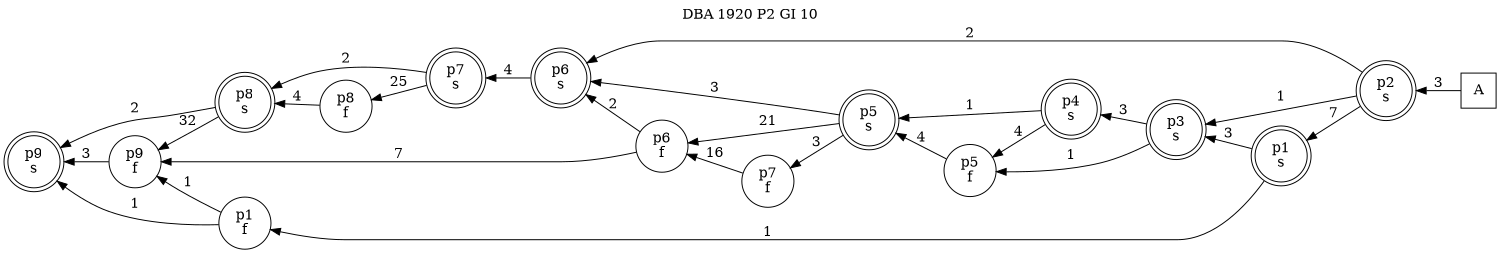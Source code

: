 digraph DBA_1920_P2_GI_10_GOOD {
labelloc="tl"
label= " DBA 1920 P2 GI 10 "
rankdir="RL";
graph [ size=" 10 , 10 !"]

"A" [shape="square" label="A"]
"p2_s" [shape="doublecircle" label="p2
s"]
"p1_s" [shape="doublecircle" label="p1
s"]
"p3_s" [shape="doublecircle" label="p3
s"]
"p4_s" [shape="doublecircle" label="p4
s"]
"p5_f" [shape="circle" label="p5
f"]
"p5_s" [shape="doublecircle" label="p5
s"]
"p7_f" [shape="circle" label="p7
f"]
"p6_f" [shape="circle" label="p6
f"]
"p6_s" [shape="doublecircle" label="p6
s"]
"p7_s" [shape="doublecircle" label="p7
s"]
"p8_f" [shape="circle" label="p8
f"]
"p8_s" [shape="doublecircle" label="p8
s"]
"p9_f" [shape="circle" label="p9
f"]
"p9_s" [shape="doublecircle" label="p9
s"]
"p1_f" [shape="circle" label="p1
f"]
"A" -> "p2_s" [ label=3]
"p2_s" -> "p1_s" [ label=7]
"p2_s" -> "p3_s" [ label=1]
"p2_s" -> "p6_s" [ label=2]
"p1_s" -> "p3_s" [ label=3]
"p1_s" -> "p1_f" [ label=1]
"p3_s" -> "p4_s" [ label=3]
"p3_s" -> "p5_f" [ label=1]
"p4_s" -> "p5_f" [ label=4]
"p4_s" -> "p5_s" [ label=1]
"p5_f" -> "p5_s" [ label=4]
"p5_s" -> "p7_f" [ label=3]
"p5_s" -> "p6_f" [ label=21]
"p5_s" -> "p6_s" [ label=3]
"p7_f" -> "p6_f" [ label=16]
"p6_f" -> "p6_s" [ label=2]
"p6_f" -> "p9_f" [ label=7]
"p6_s" -> "p7_s" [ label=4]
"p7_s" -> "p8_f" [ label=25]
"p7_s" -> "p8_s" [ label=2]
"p8_f" -> "p8_s" [ label=4]
"p8_s" -> "p9_f" [ label=32]
"p8_s" -> "p9_s" [ label=2]
"p9_f" -> "p9_s" [ label=3]
"p1_f" -> "p9_f" [ label=1]
"p1_f" -> "p9_s" [ label=1]
}
